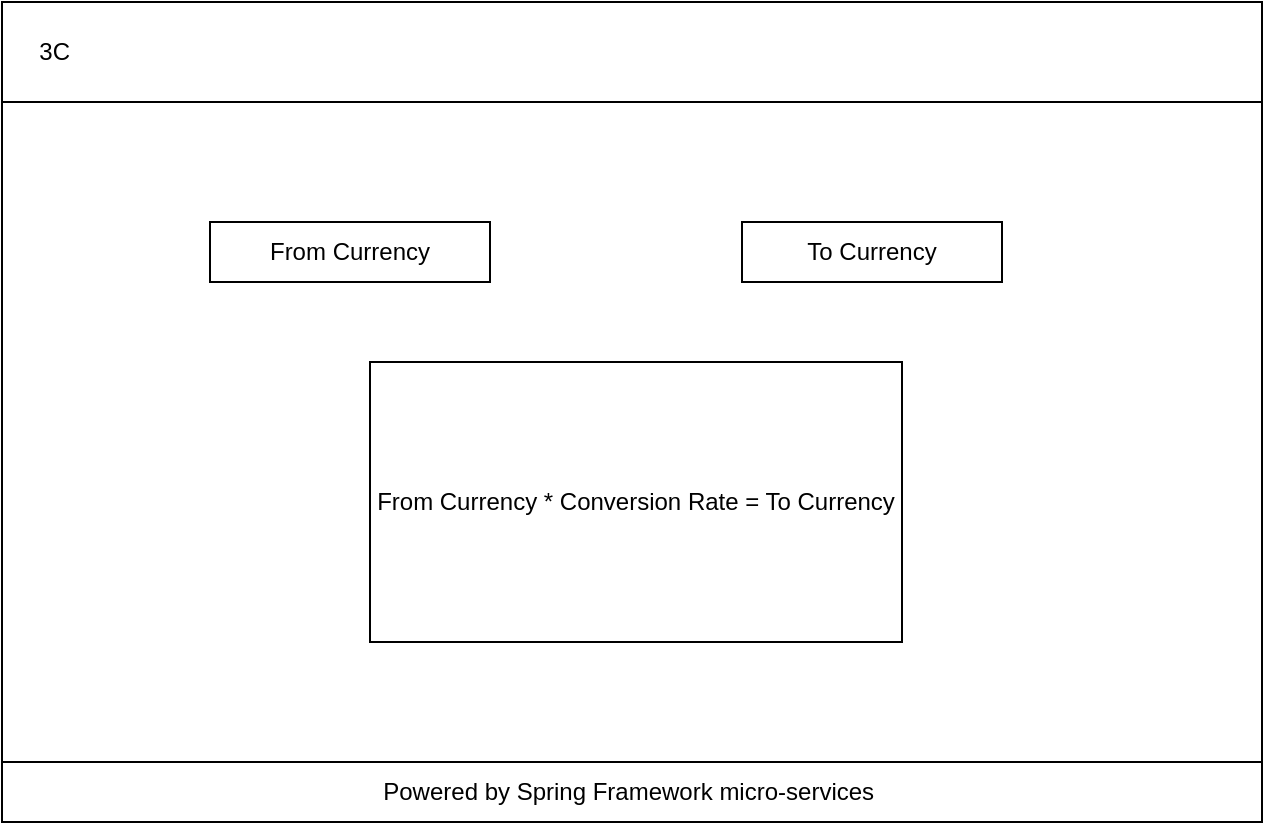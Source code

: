 <mxfile version="13.9.7" type="github">
  <diagram id="XjpE6w5yDsE20Qyw0DXi" name="Page-1">
    <mxGraphModel dx="1038" dy="610" grid="1" gridSize="10" guides="1" tooltips="1" connect="1" arrows="1" fold="1" page="1" pageScale="1" pageWidth="827" pageHeight="1169" math="0" shadow="0">
      <root>
        <mxCell id="0" />
        <mxCell id="1" parent="0" />
        <mxCell id="FZ8xP7OAdiEZMmR2GYFd-6" value="" style="group" vertex="1" connectable="0" parent="1">
          <mxGeometry x="180" y="70" width="630" height="410" as="geometry" />
        </mxCell>
        <mxCell id="FZ8xP7OAdiEZMmR2GYFd-1" value="" style="whiteSpace=wrap;html=1;" vertex="1" parent="FZ8xP7OAdiEZMmR2GYFd-6">
          <mxGeometry width="630" height="410" as="geometry" />
        </mxCell>
        <mxCell id="FZ8xP7OAdiEZMmR2GYFd-3" value="&amp;nbsp; &amp;nbsp; &amp;nbsp;3C" style="rounded=0;whiteSpace=wrap;html=1;align=left;" vertex="1" parent="FZ8xP7OAdiEZMmR2GYFd-6">
          <mxGeometry width="630" height="50" as="geometry" />
        </mxCell>
        <mxCell id="FZ8xP7OAdiEZMmR2GYFd-4" value="Powered by Spring Framework micro-services&amp;nbsp;" style="rounded=0;whiteSpace=wrap;html=1;" vertex="1" parent="FZ8xP7OAdiEZMmR2GYFd-6">
          <mxGeometry y="380" width="630" height="30" as="geometry" />
        </mxCell>
        <mxCell id="FZ8xP7OAdiEZMmR2GYFd-5" value="From Currency" style="rounded=0;whiteSpace=wrap;html=1;" vertex="1" parent="FZ8xP7OAdiEZMmR2GYFd-6">
          <mxGeometry x="104" y="110" width="140" height="30" as="geometry" />
        </mxCell>
        <mxCell id="FZ8xP7OAdiEZMmR2GYFd-7" value="To Currency" style="rounded=0;whiteSpace=wrap;html=1;" vertex="1" parent="FZ8xP7OAdiEZMmR2GYFd-6">
          <mxGeometry x="370" y="110" width="130" height="30" as="geometry" />
        </mxCell>
        <mxCell id="FZ8xP7OAdiEZMmR2GYFd-8" value="From Currency * Conversion Rate = To Currency" style="rounded=0;whiteSpace=wrap;html=1;" vertex="1" parent="FZ8xP7OAdiEZMmR2GYFd-6">
          <mxGeometry x="184" y="180" width="266" height="140" as="geometry" />
        </mxCell>
      </root>
    </mxGraphModel>
  </diagram>
</mxfile>
